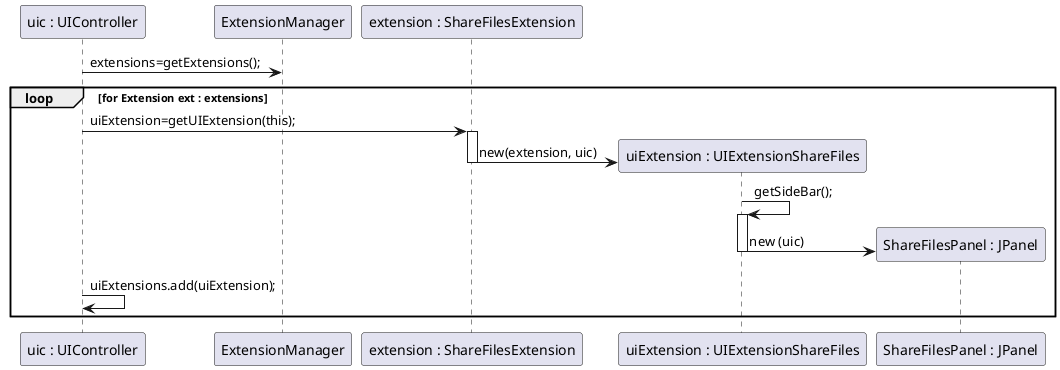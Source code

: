   @startuml doc-files/ipc_file_sharing_extensions.png
  participant "uic : UIController" as UIC
  participant ExtensionManager as ExtM
  participant "extension : ShareFilesExtension" as EExample
  participant "uiExtension : UIExtensionShareFiles" as UIExt
  participant "ShareFilesPanel : JPanel" as cp
  UIC -> ExtM : extensions=getExtensions();
  loop for Extension ext : extensions
  	UIC -> EExample : uiExtension=getUIExtension(this);
  	activate EExample
  	create UIExt
  	EExample -> UIExt : new(extension, uic)
  	deactivate EExample
  	UIExt -> UIExt : getSideBar();
  	activate UIExt
  	create cp
  	UIExt -> cp :  new (uic)
  	deactivate UIExt
  	UIC -> UIC : uiExtensions.add(uiExtension);
  end
  @enduml
